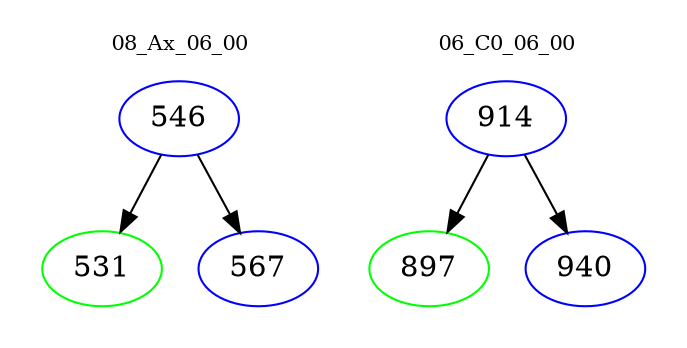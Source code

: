 digraph{
subgraph cluster_0 {
color = white
label = "08_Ax_06_00";
fontsize=10;
T0_546 [label="546", color="blue"]
T0_546 -> T0_531 [color="black"]
T0_531 [label="531", color="green"]
T0_546 -> T0_567 [color="black"]
T0_567 [label="567", color="blue"]
}
subgraph cluster_1 {
color = white
label = "06_C0_06_00";
fontsize=10;
T1_914 [label="914", color="blue"]
T1_914 -> T1_897 [color="black"]
T1_897 [label="897", color="green"]
T1_914 -> T1_940 [color="black"]
T1_940 [label="940", color="blue"]
}
}

